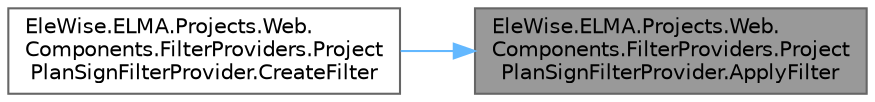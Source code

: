 digraph "EleWise.ELMA.Projects.Web.Components.FilterProviders.ProjectPlanSignFilterProvider.ApplyFilter"
{
 // LATEX_PDF_SIZE
  bgcolor="transparent";
  edge [fontname=Helvetica,fontsize=10,labelfontname=Helvetica,labelfontsize=10];
  node [fontname=Helvetica,fontsize=10,shape=box,height=0.2,width=0.4];
  rankdir="RL";
  Node1 [id="Node000001",label="EleWise.ELMA.Projects.Web.\lComponents.FilterProviders.Project\lPlanSignFilterProvider.ApplyFilter",height=0.2,width=0.4,color="gray40", fillcolor="grey60", style="filled", fontcolor="black",tooltip="Применить данные к фильтру"];
  Node1 -> Node2 [id="edge1_Node000001_Node000002",dir="back",color="steelblue1",style="solid",tooltip=" "];
  Node2 [id="Node000002",label="EleWise.ELMA.Projects.Web.\lComponents.FilterProviders.Project\lPlanSignFilterProvider.CreateFilter",height=0.2,width=0.4,color="grey40", fillcolor="white", style="filled",URL="$class_ele_wise_1_1_e_l_m_a_1_1_projects_1_1_web_1_1_components_1_1_filter_providers_1_1_project_plan_sign_filter_provider.html#adada72695f74c5992b1930b159170115",tooltip="Создать фильтр"];
}
